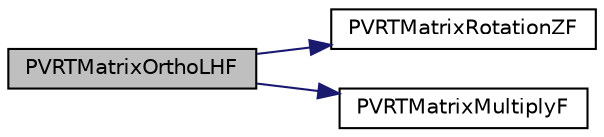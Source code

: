 digraph "PVRTMatrixOrthoLHF"
{
  edge [fontname="Helvetica",fontsize="10",labelfontname="Helvetica",labelfontsize="10"];
  node [fontname="Helvetica",fontsize="10",shape=record];
  rankdir="LR";
  Node1 [label="PVRTMatrixOrthoLHF",height=0.2,width=0.4,color="black", fillcolor="grey75", style="filled", fontcolor="black"];
  Node1 -> Node2 [color="midnightblue",fontsize="10",style="solid",fontname="Helvetica"];
  Node2 [label="PVRTMatrixRotationZF",height=0.2,width=0.4,color="black", fillcolor="white", style="filled",URL="$_p_v_r_t_matrix_8h.html#aa4bc218120d68424307fe50d73cf82c4"];
  Node1 -> Node3 [color="midnightblue",fontsize="10",style="solid",fontname="Helvetica"];
  Node3 [label="PVRTMatrixMultiplyF",height=0.2,width=0.4,color="black", fillcolor="white", style="filled",URL="$_p_v_r_t_matrix_8h.html#a3b1313f945548913d1142e4705d8241a"];
}
